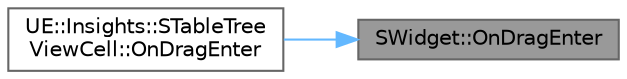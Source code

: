digraph "SWidget::OnDragEnter"
{
 // INTERACTIVE_SVG=YES
 // LATEX_PDF_SIZE
  bgcolor="transparent";
  edge [fontname=Helvetica,fontsize=10,labelfontname=Helvetica,labelfontsize=10];
  node [fontname=Helvetica,fontsize=10,shape=box,height=0.2,width=0.4];
  rankdir="RL";
  Node1 [id="Node000001",label="SWidget::OnDragEnter",height=0.2,width=0.4,color="gray40", fillcolor="grey60", style="filled", fontcolor="black",tooltip="Called during drag and drop when the drag enters a widget."];
  Node1 -> Node2 [id="edge1_Node000001_Node000002",dir="back",color="steelblue1",style="solid",tooltip=" "];
  Node2 [id="Node000002",label="UE::Insights::STableTree\lViewCell::OnDragEnter",height=0.2,width=0.4,color="grey40", fillcolor="white", style="filled",URL="$d7/daf/classUE_1_1Insights_1_1STableTreeViewCell.html#a7c076493a8c1de8074422cb7da8632f3",tooltip="Called during drag and drop when the drag enters a widget."];
}

